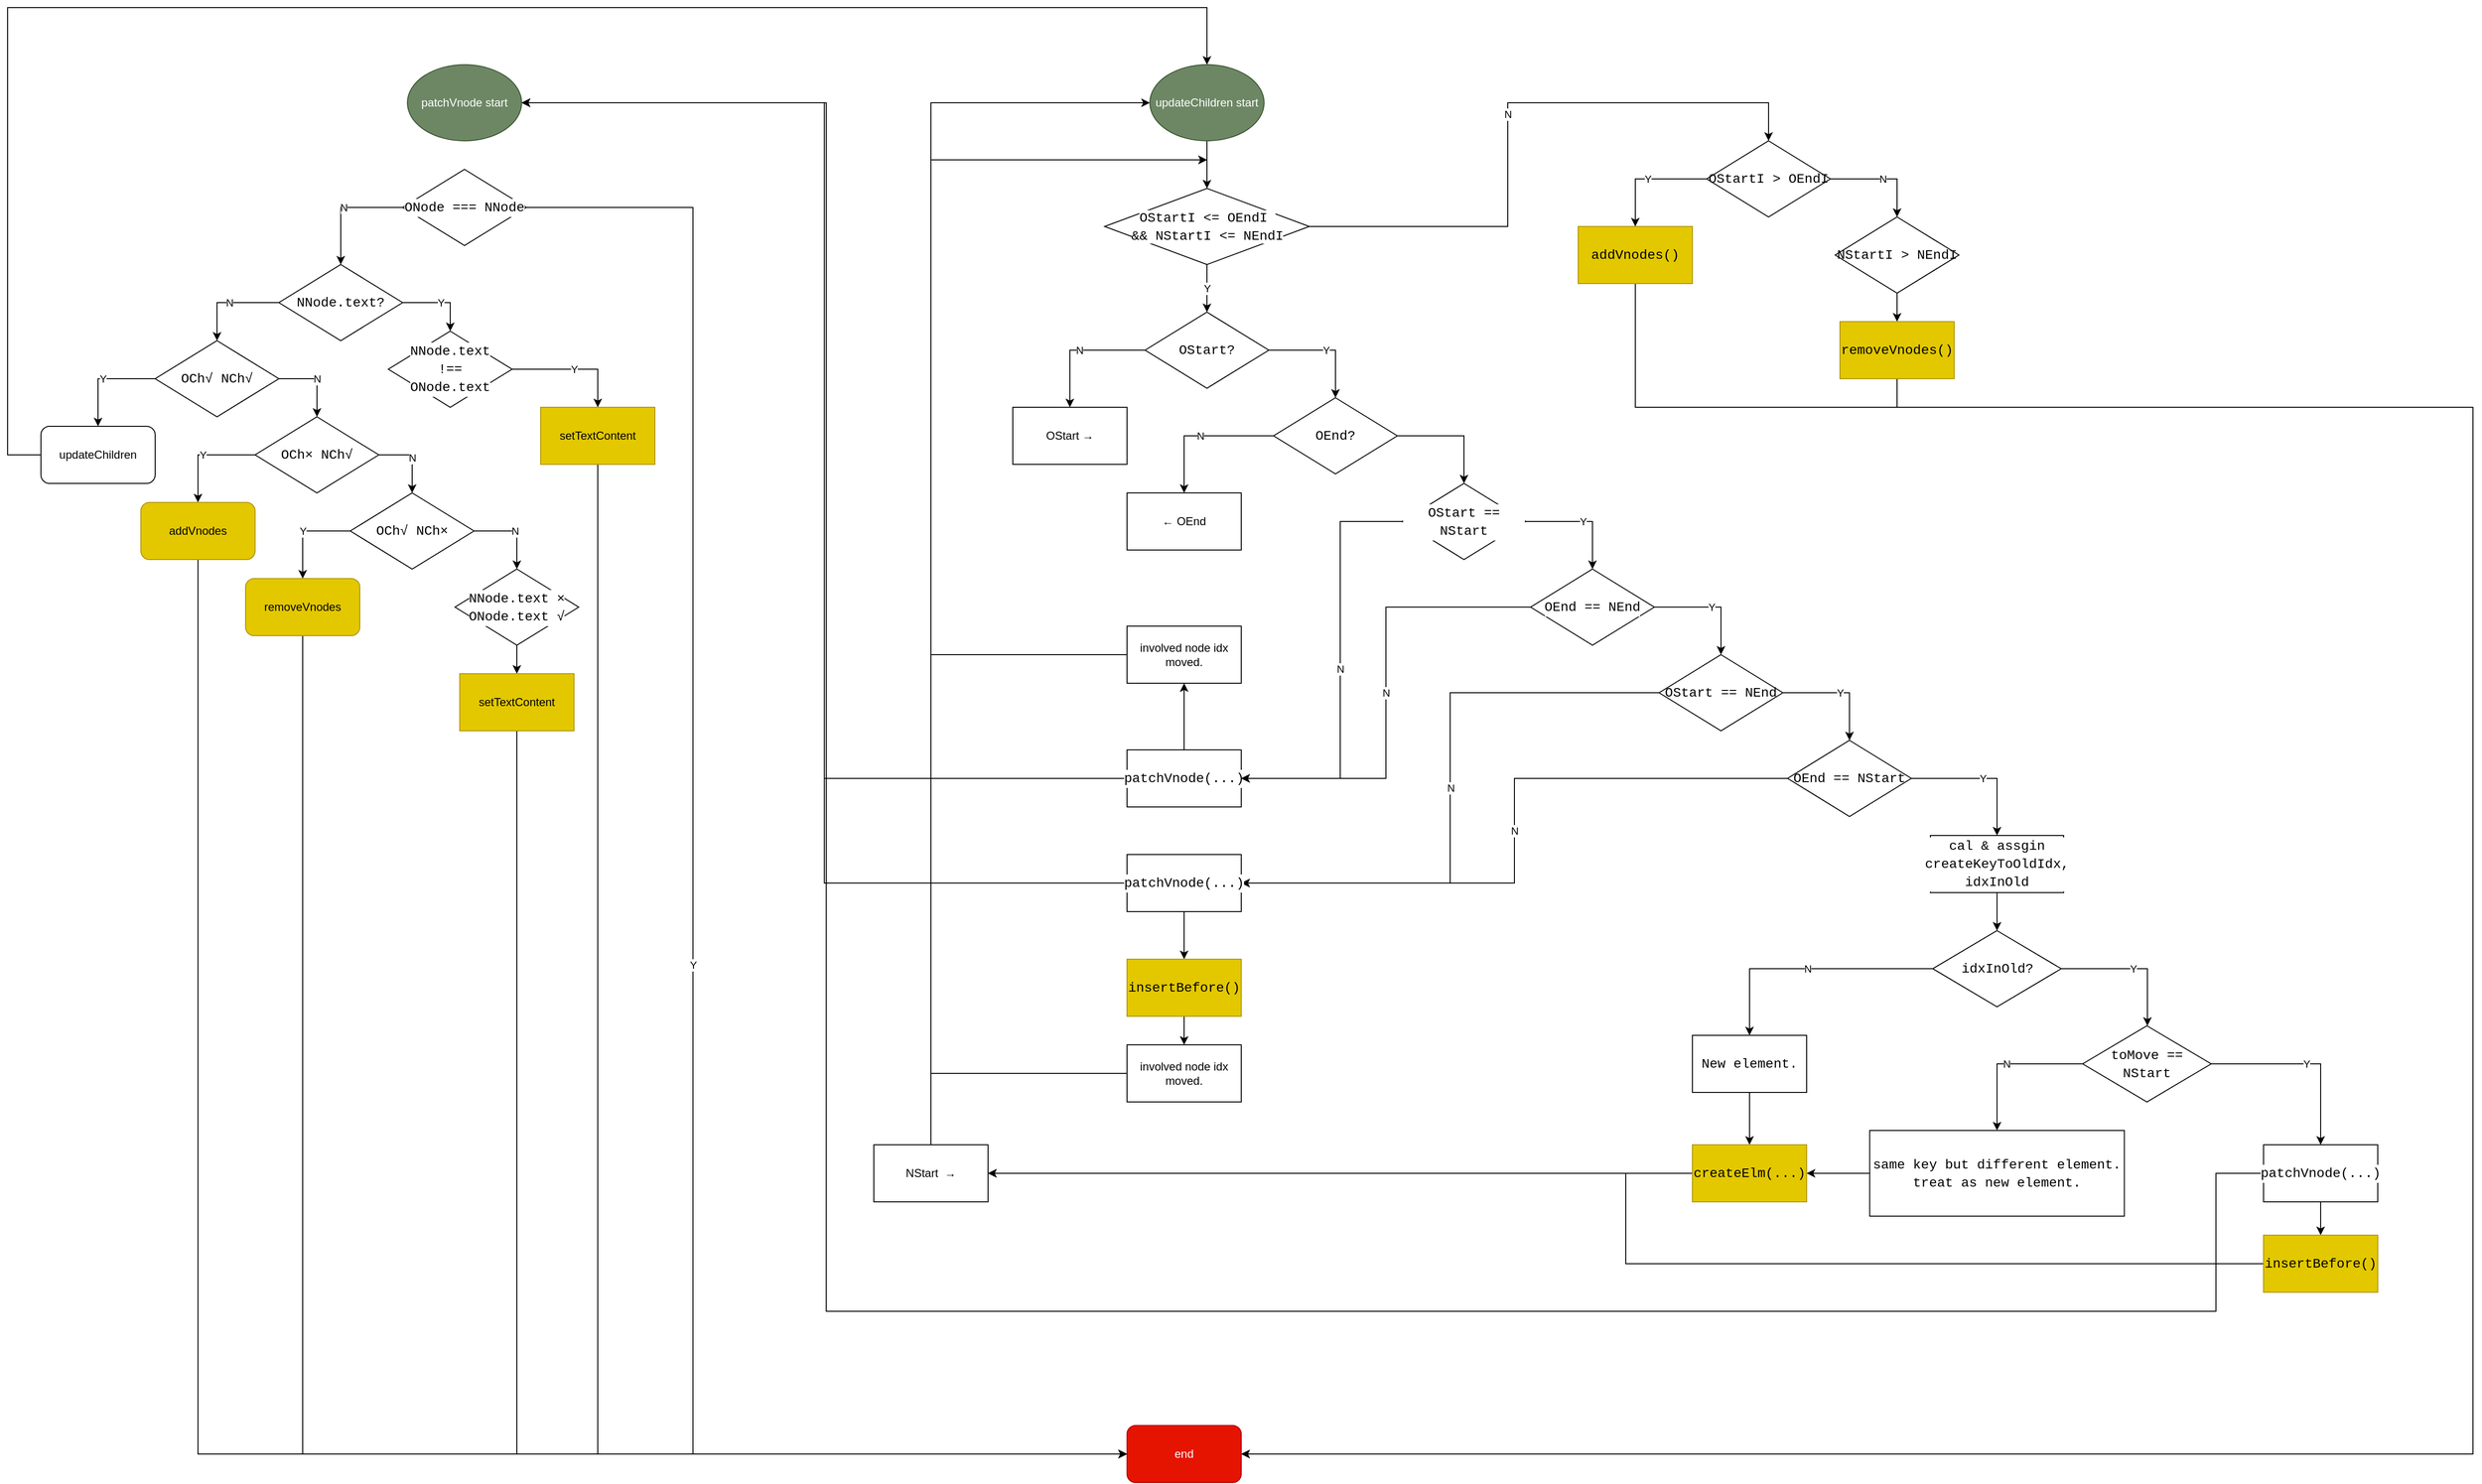 <mxfile version="20.0.2" type="github">
  <diagram id="C5RBs43oDa-KdzZeNtuy" name="Page-1">
    <mxGraphModel dx="4620" dy="1540" grid="1" gridSize="10" guides="1" tooltips="1" connect="1" arrows="1" fold="1" page="1" pageScale="1" pageWidth="827" pageHeight="1169" math="0" shadow="0">
      <root>
        <mxCell id="WIyWlLk6GJQsqaUBKTNV-0" />
        <mxCell id="WIyWlLk6GJQsqaUBKTNV-1" parent="WIyWlLk6GJQsqaUBKTNV-0" />
        <mxCell id="gv2cUn-TJVEhlQLOBf1I-4" style="edgeStyle=orthogonalEdgeStyle;rounded=0;orthogonalLoop=1;jettySize=auto;html=1;entryX=0.5;entryY=0;entryDx=0;entryDy=0;fontColor=#000000;" parent="WIyWlLk6GJQsqaUBKTNV-1" source="gv2cUn-TJVEhlQLOBf1I-1" target="gv2cUn-TJVEhlQLOBf1I-3" edge="1">
          <mxGeometry relative="1" as="geometry" />
        </mxCell>
        <mxCell id="gv2cUn-TJVEhlQLOBf1I-1" value="updateChildren start" style="ellipse;whiteSpace=wrap;html=1;labelBorderColor=none;fillColor=#6d8764;strokeColor=#3A5431;fontColor=#ffffff;" parent="WIyWlLk6GJQsqaUBKTNV-1" vertex="1">
          <mxGeometry x="330" y="120" width="120" height="80" as="geometry" />
        </mxCell>
        <mxCell id="gv2cUn-TJVEhlQLOBf1I-3" value="&lt;div style=&quot;font-family: Consolas, &amp;quot;Courier New&amp;quot;, monospace; font-size: 14px; line-height: 19px;&quot;&gt;&lt;span style=&quot;background-color: rgb(255, 255, 255);&quot;&gt;OStartI &amp;lt;= OEndI&amp;nbsp;&lt;/span&gt;&lt;/div&gt;&lt;div style=&quot;font-family: Consolas, &amp;quot;Courier New&amp;quot;, monospace; font-size: 14px; line-height: 19px;&quot;&gt;&lt;span style=&quot;background-color: rgb(255, 255, 255);&quot;&gt;&amp;amp;&amp;amp; NStartI &amp;lt;= NEndI&lt;/span&gt;&lt;/div&gt;" style="rhombus;whiteSpace=wrap;html=1;" parent="WIyWlLk6GJQsqaUBKTNV-1" vertex="1">
          <mxGeometry x="282.5" y="250" width="215" height="80" as="geometry" />
        </mxCell>
        <mxCell id="gv2cUn-TJVEhlQLOBf1I-5" value="&lt;div style=&quot;font-family: Consolas, &amp;quot;Courier New&amp;quot;, monospace; font-size: 14px; line-height: 19px;&quot;&gt;&lt;span style=&quot;background-color: rgb(255, 255, 255);&quot;&gt;OStart?&lt;/span&gt;&lt;/div&gt;" style="rhombus;whiteSpace=wrap;html=1;labelBackgroundColor=#FFFFFF;fontColor=#000000;" parent="WIyWlLk6GJQsqaUBKTNV-1" vertex="1">
          <mxGeometry x="325" y="380" width="130" height="80" as="geometry" />
        </mxCell>
        <mxCell id="gv2cUn-TJVEhlQLOBf1I-8" value="OStart →" style="whiteSpace=wrap;html=1;fontColor=#000000;labelBackgroundColor=#FFFFFF;" parent="WIyWlLk6GJQsqaUBKTNV-1" vertex="1">
          <mxGeometry x="186" y="480" width="120" height="60" as="geometry" />
        </mxCell>
        <mxCell id="gv2cUn-TJVEhlQLOBf1I-11" value="&lt;div style=&quot;font-family: Consolas, &amp;quot;Courier New&amp;quot;, monospace; font-size: 14px; line-height: 19px;&quot;&gt;&lt;span style=&quot;background-color: rgb(255, 255, 255);&quot;&gt;OEnd?&lt;/span&gt;&lt;/div&gt;" style="rhombus;whiteSpace=wrap;html=1;labelBackgroundColor=#FFFFFF;fontColor=#000000;" parent="WIyWlLk6GJQsqaUBKTNV-1" vertex="1">
          <mxGeometry x="460" y="470" width="130" height="80" as="geometry" />
        </mxCell>
        <mxCell id="gv2cUn-TJVEhlQLOBf1I-20" value="" style="endArrow=classic;html=1;rounded=0;fontColor=#000000;strokeColor=default;entryX=0.5;entryY=0;entryDx=0;entryDy=0;exitX=1;exitY=0.5;exitDx=0;exitDy=0;" parent="WIyWlLk6GJQsqaUBKTNV-1" source="gv2cUn-TJVEhlQLOBf1I-5" target="gv2cUn-TJVEhlQLOBf1I-11" edge="1">
          <mxGeometry relative="1" as="geometry">
            <mxPoint x="460" y="420" as="sourcePoint" />
            <mxPoint x="560" y="420" as="targetPoint" />
            <Array as="points">
              <mxPoint x="525" y="420" />
            </Array>
          </mxGeometry>
        </mxCell>
        <mxCell id="gv2cUn-TJVEhlQLOBf1I-21" value="Y" style="edgeLabel;resizable=0;html=1;align=center;verticalAlign=middle;labelBackgroundColor=#FFFFFF;fontColor=#000000;" parent="gv2cUn-TJVEhlQLOBf1I-20" connectable="0" vertex="1">
          <mxGeometry relative="1" as="geometry" />
        </mxCell>
        <mxCell id="gv2cUn-TJVEhlQLOBf1I-24" value="" style="endArrow=classic;html=1;rounded=0;fontColor=#000000;strokeColor=default;exitX=0;exitY=0.5;exitDx=0;exitDy=0;entryX=0.5;entryY=0;entryDx=0;entryDy=0;edgeStyle=orthogonalEdgeStyle;" parent="WIyWlLk6GJQsqaUBKTNV-1" source="gv2cUn-TJVEhlQLOBf1I-5" target="gv2cUn-TJVEhlQLOBf1I-8" edge="1">
          <mxGeometry relative="1" as="geometry">
            <mxPoint x="340" y="450" as="sourcePoint" />
            <mxPoint x="440" y="450" as="targetPoint" />
          </mxGeometry>
        </mxCell>
        <mxCell id="gv2cUn-TJVEhlQLOBf1I-25" value="N" style="edgeLabel;resizable=0;html=1;align=center;verticalAlign=middle;labelBackgroundColor=#FFFFFF;fontColor=#000000;" parent="gv2cUn-TJVEhlQLOBf1I-24" connectable="0" vertex="1">
          <mxGeometry relative="1" as="geometry" />
        </mxCell>
        <mxCell id="gv2cUn-TJVEhlQLOBf1I-33" value="← OEnd" style="whiteSpace=wrap;html=1;fontColor=#000000;labelBackgroundColor=#FFFFFF;" parent="WIyWlLk6GJQsqaUBKTNV-1" vertex="1">
          <mxGeometry x="306" y="570" width="120" height="60" as="geometry" />
        </mxCell>
        <mxCell id="gv2cUn-TJVEhlQLOBf1I-35" value="" style="endArrow=classic;html=1;rounded=0;fontColor=#000000;strokeColor=default;entryX=0.5;entryY=0;entryDx=0;entryDy=0;exitX=1;exitY=0.5;exitDx=0;exitDy=0;" parent="WIyWlLk6GJQsqaUBKTNV-1" source="gv2cUn-TJVEhlQLOBf1I-11" target="gv2cUn-TJVEhlQLOBf1I-39" edge="1">
          <mxGeometry relative="1" as="geometry">
            <mxPoint x="591" y="510" as="sourcePoint" />
            <mxPoint x="661" y="560" as="targetPoint" />
            <Array as="points">
              <mxPoint x="660" y="510" />
            </Array>
          </mxGeometry>
        </mxCell>
        <mxCell id="gv2cUn-TJVEhlQLOBf1I-37" value="" style="endArrow=classic;html=1;rounded=0;fontColor=#000000;strokeColor=default;exitX=0;exitY=0.5;exitDx=0;exitDy=0;entryX=0.5;entryY=0;entryDx=0;entryDy=0;" parent="WIyWlLk6GJQsqaUBKTNV-1" source="gv2cUn-TJVEhlQLOBf1I-11" target="gv2cUn-TJVEhlQLOBf1I-33" edge="1">
          <mxGeometry relative="1" as="geometry">
            <mxPoint x="461" y="510" as="sourcePoint" />
            <mxPoint x="576" y="540" as="targetPoint" />
            <Array as="points">
              <mxPoint x="366" y="510" />
            </Array>
          </mxGeometry>
        </mxCell>
        <mxCell id="gv2cUn-TJVEhlQLOBf1I-38" value="N" style="edgeLabel;resizable=0;html=1;align=center;verticalAlign=middle;labelBackgroundColor=#FFFFFF;fontColor=#000000;" parent="gv2cUn-TJVEhlQLOBf1I-37" connectable="0" vertex="1">
          <mxGeometry relative="1" as="geometry" />
        </mxCell>
        <mxCell id="gv2cUn-TJVEhlQLOBf1I-39" value="&lt;div style=&quot;font-family: Consolas, &amp;quot;Courier New&amp;quot;, monospace; font-size: 14px; line-height: 19px;&quot;&gt;&lt;div style=&quot;line-height: 19px;&quot;&gt;&lt;span style=&quot;background-color: rgb(255, 255, 255);&quot;&gt;OStart == NStart&lt;/span&gt;&lt;/div&gt;&lt;/div&gt;" style="rhombus;whiteSpace=wrap;html=1;labelBackgroundColor=#FFFFFF;fontColor=#000000;" parent="WIyWlLk6GJQsqaUBKTNV-1" vertex="1">
          <mxGeometry x="595" y="560" width="130" height="80" as="geometry" />
        </mxCell>
        <mxCell id="gv2cUn-TJVEhlQLOBf1I-100" style="edgeStyle=orthogonalEdgeStyle;rounded=0;orthogonalLoop=1;jettySize=auto;html=1;fontColor=default;strokeColor=default;entryX=0.5;entryY=1;entryDx=0;entryDy=0;" parent="WIyWlLk6GJQsqaUBKTNV-1" source="gv2cUn-TJVEhlQLOBf1I-40" target="gv2cUn-TJVEhlQLOBf1I-101" edge="1">
          <mxGeometry relative="1" as="geometry">
            <mxPoint x="500" y="950" as="targetPoint" />
          </mxGeometry>
        </mxCell>
        <mxCell id="gv2cUn-TJVEhlQLOBf1I-131" style="edgeStyle=orthogonalEdgeStyle;rounded=0;orthogonalLoop=1;jettySize=auto;html=1;fontColor=default;strokeColor=default;entryX=1;entryY=0.5;entryDx=0;entryDy=0;" parent="WIyWlLk6GJQsqaUBKTNV-1" source="gv2cUn-TJVEhlQLOBf1I-40" target="gv2cUn-TJVEhlQLOBf1I-128" edge="1">
          <mxGeometry relative="1" as="geometry">
            <mxPoint x="-170" y="480" as="targetPoint" />
          </mxGeometry>
        </mxCell>
        <mxCell id="gv2cUn-TJVEhlQLOBf1I-40" value="&lt;div style=&quot;font-family: Consolas, &amp;quot;Courier New&amp;quot;, monospace; font-size: 14px; line-height: 19px;&quot;&gt;&lt;span style=&quot;background-color: rgb(255, 255, 255);&quot;&gt;patchVnode(...)&lt;/span&gt;&lt;/div&gt;" style="whiteSpace=wrap;html=1;fontColor=#000000;labelBackgroundColor=#FFFFFF;" parent="WIyWlLk6GJQsqaUBKTNV-1" vertex="1">
          <mxGeometry x="306" y="840" width="120" height="60" as="geometry" />
        </mxCell>
        <mxCell id="gv2cUn-TJVEhlQLOBf1I-41" value="&lt;div style=&quot;font-family: Consolas, &amp;quot;Courier New&amp;quot;, monospace; font-size: 14px; line-height: 19px;&quot;&gt;&lt;div style=&quot;color: rgb(212, 212, 212); line-height: 19px;&quot;&gt;&lt;span style=&quot;color: rgb(0, 0, 0); background-color: rgb(255, 255, 255);&quot;&gt;OEnd == NEnd&lt;/span&gt;&lt;br&gt;&lt;/div&gt;&lt;/div&gt;" style="rhombus;whiteSpace=wrap;html=1;labelBackgroundColor=#FFFFFF;fontColor=#000000;" parent="WIyWlLk6GJQsqaUBKTNV-1" vertex="1">
          <mxGeometry x="730" y="650" width="130" height="80" as="geometry" />
        </mxCell>
        <mxCell id="gv2cUn-TJVEhlQLOBf1I-42" value="" style="endArrow=classic;html=1;rounded=0;fontColor=#000000;strokeColor=default;entryX=0.5;entryY=0;entryDx=0;entryDy=0;exitX=1;exitY=0.5;exitDx=0;exitDy=0;" parent="WIyWlLk6GJQsqaUBKTNV-1" source="gv2cUn-TJVEhlQLOBf1I-39" target="gv2cUn-TJVEhlQLOBf1I-41" edge="1">
          <mxGeometry relative="1" as="geometry">
            <mxPoint x="730" y="600" as="sourcePoint" />
            <mxPoint x="830" y="600" as="targetPoint" />
            <Array as="points">
              <mxPoint x="795" y="600" />
            </Array>
          </mxGeometry>
        </mxCell>
        <mxCell id="gv2cUn-TJVEhlQLOBf1I-43" value="Y" style="edgeLabel;resizable=0;html=1;align=center;verticalAlign=middle;labelBackgroundColor=#FFFFFF;fontColor=#000000;" parent="gv2cUn-TJVEhlQLOBf1I-42" connectable="0" vertex="1">
          <mxGeometry relative="1" as="geometry" />
        </mxCell>
        <mxCell id="gv2cUn-TJVEhlQLOBf1I-44" value="" style="endArrow=classic;html=1;rounded=0;fontColor=#000000;strokeColor=default;exitX=0;exitY=0.5;exitDx=0;exitDy=0;entryX=1;entryY=0.5;entryDx=0;entryDy=0;edgeStyle=orthogonalEdgeStyle;" parent="WIyWlLk6GJQsqaUBKTNV-1" source="gv2cUn-TJVEhlQLOBf1I-39" target="gv2cUn-TJVEhlQLOBf1I-40" edge="1">
          <mxGeometry relative="1" as="geometry">
            <mxPoint x="610" y="630" as="sourcePoint" />
            <mxPoint x="710" y="630" as="targetPoint" />
            <Array as="points">
              <mxPoint x="530" y="600" />
              <mxPoint x="530" y="870" />
            </Array>
          </mxGeometry>
        </mxCell>
        <mxCell id="gv2cUn-TJVEhlQLOBf1I-45" value="N" style="edgeLabel;resizable=0;html=1;align=center;verticalAlign=middle;labelBackgroundColor=#FFFFFF;fontColor=#000000;" parent="gv2cUn-TJVEhlQLOBf1I-44" connectable="0" vertex="1">
          <mxGeometry relative="1" as="geometry" />
        </mxCell>
        <mxCell id="gv2cUn-TJVEhlQLOBf1I-48" value="" style="endArrow=classic;html=1;rounded=0;fontColor=#000000;strokeColor=default;entryX=0.5;entryY=0;entryDx=0;entryDy=0;exitX=1;exitY=0.5;exitDx=0;exitDy=0;" parent="WIyWlLk6GJQsqaUBKTNV-1" source="gv2cUn-TJVEhlQLOBf1I-41" target="gv2cUn-TJVEhlQLOBf1I-53" edge="1">
          <mxGeometry relative="1" as="geometry">
            <mxPoint x="861" y="690" as="sourcePoint" />
            <mxPoint x="931" y="740" as="targetPoint" />
            <Array as="points">
              <mxPoint x="920" y="690" />
              <mxPoint x="930" y="690" />
            </Array>
          </mxGeometry>
        </mxCell>
        <mxCell id="gv2cUn-TJVEhlQLOBf1I-49" value="Y" style="edgeLabel;resizable=0;html=1;align=center;verticalAlign=middle;labelBackgroundColor=#FFFFFF;fontColor=#000000;" parent="gv2cUn-TJVEhlQLOBf1I-48" connectable="0" vertex="1">
          <mxGeometry relative="1" as="geometry" />
        </mxCell>
        <mxCell id="gv2cUn-TJVEhlQLOBf1I-50" value="" style="endArrow=classic;html=1;rounded=0;fontColor=#000000;strokeColor=default;exitX=0;exitY=0.5;exitDx=0;exitDy=0;entryX=1;entryY=0.5;entryDx=0;entryDy=0;edgeStyle=orthogonalEdgeStyle;" parent="WIyWlLk6GJQsqaUBKTNV-1" source="gv2cUn-TJVEhlQLOBf1I-41" target="gv2cUn-TJVEhlQLOBf1I-40" edge="1">
          <mxGeometry relative="1" as="geometry">
            <mxPoint x="731" y="690" as="sourcePoint" />
            <mxPoint x="636" y="750" as="targetPoint" />
          </mxGeometry>
        </mxCell>
        <mxCell id="gv2cUn-TJVEhlQLOBf1I-51" value="N" style="edgeLabel;resizable=0;html=1;align=center;verticalAlign=middle;labelBackgroundColor=#FFFFFF;fontColor=#000000;" parent="gv2cUn-TJVEhlQLOBf1I-50" connectable="0" vertex="1">
          <mxGeometry relative="1" as="geometry" />
        </mxCell>
        <mxCell id="gv2cUn-TJVEhlQLOBf1I-53" value="&lt;div style=&quot;font-family: Consolas, &amp;quot;Courier New&amp;quot;, monospace; font-size: 14px; line-height: 19px;&quot;&gt;&lt;div style=&quot;line-height: 19px;&quot;&gt;&lt;font&gt;O&lt;/font&gt;&lt;span style=&quot;&quot;&gt;Start&lt;/span&gt;&lt;font&gt;&amp;nbsp;==&amp;nbsp;&lt;/font&gt;&lt;span style=&quot;&quot;&gt;NEnd&lt;/span&gt;&lt;/div&gt;&lt;/div&gt;" style="rhombus;whiteSpace=wrap;html=1;labelBackgroundColor=none;fontColor=default;" parent="WIyWlLk6GJQsqaUBKTNV-1" vertex="1">
          <mxGeometry x="865" y="740" width="130" height="80" as="geometry" />
        </mxCell>
        <mxCell id="gv2cUn-TJVEhlQLOBf1I-55" value="&lt;div style=&quot;font-family: Consolas, &amp;quot;Courier New&amp;quot;, monospace; font-size: 14px; line-height: 19px;&quot;&gt;&lt;div style=&quot;line-height: 19px;&quot;&gt;&lt;font&gt;O&lt;/font&gt;&lt;span style=&quot;&quot;&gt;End ==&lt;/span&gt;&lt;font&gt;&amp;nbsp;&lt;/font&gt;&lt;span style=&quot;&quot;&gt;NStart&lt;/span&gt;&lt;/div&gt;&lt;/div&gt;" style="rhombus;whiteSpace=wrap;html=1;labelBackgroundColor=none;fontColor=default;" parent="WIyWlLk6GJQsqaUBKTNV-1" vertex="1">
          <mxGeometry x="1000" y="830" width="130" height="80" as="geometry" />
        </mxCell>
        <mxCell id="gv2cUn-TJVEhlQLOBf1I-56" value="" style="endArrow=classic;html=1;rounded=0;fontColor=#000000;strokeColor=default;entryX=0.5;entryY=0;entryDx=0;entryDy=0;exitX=1;exitY=0.5;exitDx=0;exitDy=0;" parent="WIyWlLk6GJQsqaUBKTNV-1" source="gv2cUn-TJVEhlQLOBf1I-53" target="gv2cUn-TJVEhlQLOBf1I-55" edge="1">
          <mxGeometry relative="1" as="geometry">
            <mxPoint x="1000" y="780" as="sourcePoint" />
            <mxPoint x="1100" y="780" as="targetPoint" />
            <Array as="points">
              <mxPoint x="1065" y="780" />
            </Array>
          </mxGeometry>
        </mxCell>
        <mxCell id="gv2cUn-TJVEhlQLOBf1I-57" value="Y" style="edgeLabel;resizable=0;html=1;align=center;verticalAlign=middle;labelBackgroundColor=#FFFFFF;fontColor=#000000;" parent="gv2cUn-TJVEhlQLOBf1I-56" connectable="0" vertex="1">
          <mxGeometry relative="1" as="geometry" />
        </mxCell>
        <mxCell id="gv2cUn-TJVEhlQLOBf1I-58" value="" style="endArrow=classic;html=1;rounded=0;fontColor=#000000;strokeColor=default;exitX=0;exitY=0.5;exitDx=0;exitDy=0;entryX=1;entryY=0.5;entryDx=0;entryDy=0;edgeStyle=orthogonalEdgeStyle;" parent="WIyWlLk6GJQsqaUBKTNV-1" source="gv2cUn-TJVEhlQLOBf1I-53" target="afDxlxrPL6SV1MimDMB3-40" edge="1">
          <mxGeometry relative="1" as="geometry">
            <mxPoint x="880" y="810" as="sourcePoint" />
            <mxPoint x="770" y="840" as="targetPoint" />
          </mxGeometry>
        </mxCell>
        <mxCell id="gv2cUn-TJVEhlQLOBf1I-59" value="N" style="edgeLabel;resizable=0;html=1;align=center;verticalAlign=middle;labelBackgroundColor=#FFFFFF;fontColor=#000000;" parent="gv2cUn-TJVEhlQLOBf1I-58" connectable="0" vertex="1">
          <mxGeometry relative="1" as="geometry" />
        </mxCell>
        <mxCell id="gv2cUn-TJVEhlQLOBf1I-62" value="" style="endArrow=classic;html=1;rounded=0;fontColor=#000000;strokeColor=default;entryX=0.5;entryY=0;entryDx=0;entryDy=0;exitX=1;exitY=0.5;exitDx=0;exitDy=0;edgeStyle=orthogonalEdgeStyle;" parent="WIyWlLk6GJQsqaUBKTNV-1" source="gv2cUn-TJVEhlQLOBf1I-55" target="gv2cUn-TJVEhlQLOBf1I-66" edge="1">
          <mxGeometry relative="1" as="geometry">
            <mxPoint x="1131" y="870" as="sourcePoint" />
            <mxPoint x="1201" y="920" as="targetPoint" />
          </mxGeometry>
        </mxCell>
        <mxCell id="gv2cUn-TJVEhlQLOBf1I-63" value="Y" style="edgeLabel;resizable=0;html=1;align=center;verticalAlign=middle;labelBackgroundColor=#FFFFFF;fontColor=#000000;" parent="gv2cUn-TJVEhlQLOBf1I-62" connectable="0" vertex="1">
          <mxGeometry relative="1" as="geometry" />
        </mxCell>
        <mxCell id="gv2cUn-TJVEhlQLOBf1I-64" value="" style="endArrow=classic;html=1;rounded=0;fontColor=#000000;strokeColor=default;exitX=0;exitY=0.5;exitDx=0;exitDy=0;entryX=1;entryY=0.5;entryDx=0;entryDy=0;edgeStyle=orthogonalEdgeStyle;" parent="WIyWlLk6GJQsqaUBKTNV-1" source="gv2cUn-TJVEhlQLOBf1I-55" target="afDxlxrPL6SV1MimDMB3-40" edge="1">
          <mxGeometry relative="1" as="geometry">
            <mxPoint x="1001" y="870" as="sourcePoint" />
            <mxPoint x="906" y="930" as="targetPoint" />
          </mxGeometry>
        </mxCell>
        <mxCell id="gv2cUn-TJVEhlQLOBf1I-65" value="N" style="edgeLabel;resizable=0;html=1;align=center;verticalAlign=middle;labelBackgroundColor=#FFFFFF;fontColor=#000000;" parent="gv2cUn-TJVEhlQLOBf1I-64" connectable="0" vertex="1">
          <mxGeometry relative="1" as="geometry" />
        </mxCell>
        <mxCell id="gv2cUn-TJVEhlQLOBf1I-70" style="edgeStyle=orthogonalEdgeStyle;rounded=0;orthogonalLoop=1;jettySize=auto;html=1;entryX=0.5;entryY=0;entryDx=0;entryDy=0;fontColor=default;strokeColor=default;" parent="WIyWlLk6GJQsqaUBKTNV-1" source="gv2cUn-TJVEhlQLOBf1I-66" target="gv2cUn-TJVEhlQLOBf1I-69" edge="1">
          <mxGeometry relative="1" as="geometry" />
        </mxCell>
        <mxCell id="gv2cUn-TJVEhlQLOBf1I-66" value="&lt;div style=&quot;font-family: Consolas, &amp;quot;Courier New&amp;quot;, monospace; font-size: 14px; line-height: 19px;&quot;&gt;cal &amp;amp; assgin&lt;/div&gt;&lt;div style=&quot;font-family: Consolas, &amp;quot;Courier New&amp;quot;, monospace; font-size: 14px; line-height: 19px;&quot;&gt;&lt;span style=&quot;&quot;&gt;createKeyToOldIdx,&lt;/span&gt;&lt;/div&gt;&lt;div style=&quot;font-family: Consolas, &amp;quot;Courier New&amp;quot;, monospace; font-size: 14px; line-height: 19px;&quot;&gt;idxInOld&lt;/div&gt;" style="rounded=0;whiteSpace=wrap;html=1;labelBackgroundColor=default;fontColor=default;" parent="WIyWlLk6GJQsqaUBKTNV-1" vertex="1">
          <mxGeometry x="1150" y="930" width="140" height="60" as="geometry" />
        </mxCell>
        <mxCell id="gv2cUn-TJVEhlQLOBf1I-69" value="&lt;div style=&quot;font-family: Consolas, &amp;quot;Courier New&amp;quot;, monospace; font-size: 14px; line-height: 19px;&quot;&gt;&lt;div style=&quot;line-height: 19px;&quot;&gt;&lt;div style=&quot;line-height: 19px;&quot;&gt;&lt;span style=&quot;&quot;&gt;idxInOld&lt;/span&gt;&lt;span style=&quot;&quot;&gt;?&lt;/span&gt;&lt;/div&gt;&lt;/div&gt;&lt;/div&gt;" style="rhombus;whiteSpace=wrap;html=1;labelBackgroundColor=none;fontColor=default;" parent="WIyWlLk6GJQsqaUBKTNV-1" vertex="1">
          <mxGeometry x="1152.5" y="1030" width="135" height="80" as="geometry" />
        </mxCell>
        <mxCell id="gv2cUn-TJVEhlQLOBf1I-81" value="" style="endArrow=classic;html=1;rounded=0;fontColor=#000000;strokeColor=default;entryX=0.5;entryY=0;entryDx=0;entryDy=0;exitX=1;exitY=0.5;exitDx=0;exitDy=0;edgeStyle=orthogonalEdgeStyle;" parent="WIyWlLk6GJQsqaUBKTNV-1" source="gv2cUn-TJVEhlQLOBf1I-69" target="gv2cUn-TJVEhlQLOBf1I-87" edge="1">
          <mxGeometry relative="1" as="geometry">
            <mxPoint x="1290" y="1070" as="sourcePoint" />
            <mxPoint x="1380" y="1130" as="targetPoint" />
            <Array as="points">
              <mxPoint x="1378" y="1070" />
              <mxPoint x="1378" y="1130" />
            </Array>
          </mxGeometry>
        </mxCell>
        <mxCell id="gv2cUn-TJVEhlQLOBf1I-82" value="Y" style="edgeLabel;resizable=0;html=1;align=center;verticalAlign=middle;labelBackgroundColor=#FFFFFF;fontColor=#000000;" parent="gv2cUn-TJVEhlQLOBf1I-81" connectable="0" vertex="1">
          <mxGeometry relative="1" as="geometry" />
        </mxCell>
        <mxCell id="gv2cUn-TJVEhlQLOBf1I-83" value="" style="endArrow=classic;html=1;rounded=0;fontColor=#000000;strokeColor=default;edgeStyle=orthogonalEdgeStyle;exitX=0;exitY=0.5;exitDx=0;exitDy=0;entryX=0.5;entryY=0;entryDx=0;entryDy=0;" parent="WIyWlLk6GJQsqaUBKTNV-1" source="gv2cUn-TJVEhlQLOBf1I-69" target="gv2cUn-TJVEhlQLOBf1I-85" edge="1">
          <mxGeometry relative="1" as="geometry">
            <mxPoint x="1150" y="1070" as="sourcePoint" />
            <mxPoint x="1060" y="1130" as="targetPoint" />
          </mxGeometry>
        </mxCell>
        <mxCell id="gv2cUn-TJVEhlQLOBf1I-84" value="N" style="edgeLabel;resizable=0;html=1;align=center;verticalAlign=middle;labelBackgroundColor=#FFFFFF;fontColor=#000000;" parent="gv2cUn-TJVEhlQLOBf1I-83" connectable="0" vertex="1">
          <mxGeometry relative="1" as="geometry" />
        </mxCell>
        <mxCell id="gv2cUn-TJVEhlQLOBf1I-97" style="edgeStyle=orthogonalEdgeStyle;rounded=0;orthogonalLoop=1;jettySize=auto;html=1;entryX=0.5;entryY=0;entryDx=0;entryDy=0;fontColor=default;strokeColor=default;" parent="WIyWlLk6GJQsqaUBKTNV-1" source="gv2cUn-TJVEhlQLOBf1I-85" target="gv2cUn-TJVEhlQLOBf1I-96" edge="1">
          <mxGeometry relative="1" as="geometry" />
        </mxCell>
        <mxCell id="gv2cUn-TJVEhlQLOBf1I-85" value="&lt;div style=&quot;font-family: Consolas, &amp;quot;Courier New&amp;quot;, monospace; font-size: 14px; line-height: 19px;&quot;&gt;&lt;span style=&quot;&quot;&gt;New element.&lt;/span&gt;&lt;/div&gt;" style="rounded=0;whiteSpace=wrap;html=1;labelBackgroundColor=none;fontColor=default;" parent="WIyWlLk6GJQsqaUBKTNV-1" vertex="1">
          <mxGeometry x="900" y="1140" width="120" height="60" as="geometry" />
        </mxCell>
        <mxCell id="afDxlxrPL6SV1MimDMB3-43" value="Y" style="edgeStyle=orthogonalEdgeStyle;rounded=0;orthogonalLoop=1;jettySize=auto;html=1;entryX=0.5;entryY=0;entryDx=0;entryDy=0;" edge="1" parent="WIyWlLk6GJQsqaUBKTNV-1" source="gv2cUn-TJVEhlQLOBf1I-87" target="gv2cUn-TJVEhlQLOBf1I-104">
          <mxGeometry relative="1" as="geometry" />
        </mxCell>
        <mxCell id="gv2cUn-TJVEhlQLOBf1I-87" value="&lt;div style=&quot;font-family: Consolas, &amp;quot;Courier New&amp;quot;, monospace; font-size: 14px; line-height: 19px;&quot;&gt;&lt;div style=&quot;line-height: 19px;&quot;&gt;&lt;div style=&quot;line-height: 19px;&quot;&gt;toMove == NStart&lt;/div&gt;&lt;/div&gt;&lt;/div&gt;" style="rhombus;whiteSpace=wrap;html=1;labelBackgroundColor=none;fontColor=default;" parent="WIyWlLk6GJQsqaUBKTNV-1" vertex="1">
          <mxGeometry x="1310" y="1130" width="135" height="80" as="geometry" />
        </mxCell>
        <mxCell id="gv2cUn-TJVEhlQLOBf1I-93" value="" style="endArrow=classic;html=1;rounded=0;fontColor=#000000;strokeColor=default;edgeStyle=orthogonalEdgeStyle;exitX=0;exitY=0.5;exitDx=0;exitDy=0;entryX=0.5;entryY=0;entryDx=0;entryDy=0;" parent="WIyWlLk6GJQsqaUBKTNV-1" source="gv2cUn-TJVEhlQLOBf1I-87" target="gv2cUn-TJVEhlQLOBf1I-95" edge="1">
          <mxGeometry relative="1" as="geometry">
            <mxPoint x="1302.5" y="1169.05" as="sourcePoint" />
            <mxPoint x="1210" y="1239.05" as="targetPoint" />
          </mxGeometry>
        </mxCell>
        <mxCell id="gv2cUn-TJVEhlQLOBf1I-94" value="N" style="edgeLabel;resizable=0;html=1;align=center;verticalAlign=middle;labelBackgroundColor=#FFFFFF;fontColor=#000000;" parent="gv2cUn-TJVEhlQLOBf1I-93" connectable="0" vertex="1">
          <mxGeometry relative="1" as="geometry" />
        </mxCell>
        <mxCell id="gv2cUn-TJVEhlQLOBf1I-98" style="edgeStyle=orthogonalEdgeStyle;rounded=0;orthogonalLoop=1;jettySize=auto;html=1;entryX=1;entryY=0.5;entryDx=0;entryDy=0;fontColor=default;strokeColor=default;" parent="WIyWlLk6GJQsqaUBKTNV-1" source="gv2cUn-TJVEhlQLOBf1I-95" target="gv2cUn-TJVEhlQLOBf1I-96" edge="1">
          <mxGeometry relative="1" as="geometry" />
        </mxCell>
        <mxCell id="gv2cUn-TJVEhlQLOBf1I-95" value="&lt;div style=&quot;font-family: Consolas, &amp;quot;Courier New&amp;quot;, monospace; font-size: 14px; line-height: 19px;&quot;&gt;&lt;span style=&quot;&quot;&gt;same key but different element. treat as new element.&lt;/span&gt;&lt;/div&gt;" style="rounded=0;whiteSpace=wrap;html=1;labelBackgroundColor=default;fontColor=default;" parent="WIyWlLk6GJQsqaUBKTNV-1" vertex="1">
          <mxGeometry x="1086.25" y="1240" width="267.5" height="90" as="geometry" />
        </mxCell>
        <mxCell id="afDxlxrPL6SV1MimDMB3-56" style="edgeStyle=orthogonalEdgeStyle;rounded=0;orthogonalLoop=1;jettySize=auto;html=1;entryX=1;entryY=0.5;entryDx=0;entryDy=0;" edge="1" parent="WIyWlLk6GJQsqaUBKTNV-1" source="gv2cUn-TJVEhlQLOBf1I-96" target="afDxlxrPL6SV1MimDMB3-55">
          <mxGeometry relative="1" as="geometry" />
        </mxCell>
        <mxCell id="gv2cUn-TJVEhlQLOBf1I-96" value="&lt;span style=&quot;font-family: Consolas, &amp;quot;Courier New&amp;quot;, monospace; font-size: 14px;&quot;&gt;createElm(...)&lt;/span&gt;" style="rounded=0;whiteSpace=wrap;html=1;labelBackgroundColor=none;fontColor=#000000;fillColor=#e3c800;strokeColor=#B09500;" parent="WIyWlLk6GJQsqaUBKTNV-1" vertex="1">
          <mxGeometry x="900" y="1255" width="120" height="60" as="geometry" />
        </mxCell>
        <mxCell id="gv2cUn-TJVEhlQLOBf1I-108" style="edgeStyle=orthogonalEdgeStyle;rounded=0;orthogonalLoop=1;jettySize=auto;html=1;fontColor=default;strokeColor=default;exitX=0;exitY=0.5;exitDx=0;exitDy=0;" parent="WIyWlLk6GJQsqaUBKTNV-1" source="gv2cUn-TJVEhlQLOBf1I-101" edge="1">
          <mxGeometry relative="1" as="geometry">
            <mxPoint x="390" y="220" as="targetPoint" />
            <Array as="points">
              <mxPoint x="100" y="740" />
              <mxPoint x="100" y="220" />
            </Array>
          </mxGeometry>
        </mxCell>
        <mxCell id="gv2cUn-TJVEhlQLOBf1I-101" value="involved node idx moved." style="rounded=0;whiteSpace=wrap;html=1;labelBackgroundColor=default;fontColor=default;" parent="WIyWlLk6GJQsqaUBKTNV-1" vertex="1">
          <mxGeometry x="306" y="710" width="120" height="60" as="geometry" />
        </mxCell>
        <mxCell id="afDxlxrPL6SV1MimDMB3-50" style="edgeStyle=orthogonalEdgeStyle;rounded=0;orthogonalLoop=1;jettySize=auto;html=1;entryX=0.5;entryY=0;entryDx=0;entryDy=0;" edge="1" parent="WIyWlLk6GJQsqaUBKTNV-1" source="gv2cUn-TJVEhlQLOBf1I-104" target="afDxlxrPL6SV1MimDMB3-49">
          <mxGeometry relative="1" as="geometry" />
        </mxCell>
        <mxCell id="afDxlxrPL6SV1MimDMB3-51" style="edgeStyle=orthogonalEdgeStyle;rounded=0;orthogonalLoop=1;jettySize=auto;html=1;entryX=1;entryY=0.5;entryDx=0;entryDy=0;" edge="1" parent="WIyWlLk6GJQsqaUBKTNV-1" source="gv2cUn-TJVEhlQLOBf1I-104" target="gv2cUn-TJVEhlQLOBf1I-128">
          <mxGeometry relative="1" as="geometry">
            <mxPoint x="700" y="1285" as="targetPoint" />
            <Array as="points">
              <mxPoint x="1450" y="1285" />
              <mxPoint x="1450" y="1430" />
              <mxPoint x="-10" y="1430" />
              <mxPoint x="-10" y="160" />
            </Array>
          </mxGeometry>
        </mxCell>
        <mxCell id="gv2cUn-TJVEhlQLOBf1I-104" value="&lt;div style=&quot;font-family: Consolas, &amp;quot;Courier New&amp;quot;, monospace; font-size: 14px; line-height: 19px;&quot;&gt;&lt;span style=&quot;background-color: rgb(255, 255, 255);&quot;&gt;patchVnode(...)&lt;/span&gt;&lt;/div&gt;" style="whiteSpace=wrap;html=1;fontColor=#000000;labelBackgroundColor=#FFFFFF;" parent="WIyWlLk6GJQsqaUBKTNV-1" vertex="1">
          <mxGeometry x="1500" y="1255" width="120" height="60" as="geometry" />
        </mxCell>
        <mxCell id="gv2cUn-TJVEhlQLOBf1I-110" value="" style="endArrow=classic;html=1;rounded=0;fontColor=#000000;strokeColor=default;entryX=0.5;entryY=0;entryDx=0;entryDy=0;exitX=0.5;exitY=1;exitDx=0;exitDy=0;edgeStyle=orthogonalEdgeStyle;" parent="WIyWlLk6GJQsqaUBKTNV-1" source="gv2cUn-TJVEhlQLOBf1I-3" target="gv2cUn-TJVEhlQLOBf1I-5" edge="1">
          <mxGeometry relative="1" as="geometry">
            <mxPoint x="440" y="340.0" as="sourcePoint" />
            <mxPoint x="510" y="390.0" as="targetPoint" />
          </mxGeometry>
        </mxCell>
        <mxCell id="gv2cUn-TJVEhlQLOBf1I-111" value="Y" style="edgeLabel;resizable=0;html=1;align=center;verticalAlign=middle;labelBackgroundColor=#FFFFFF;fontColor=#000000;" parent="gv2cUn-TJVEhlQLOBf1I-110" connectable="0" vertex="1">
          <mxGeometry relative="1" as="geometry" />
        </mxCell>
        <mxCell id="gv2cUn-TJVEhlQLOBf1I-112" value="" style="endArrow=classic;html=1;rounded=0;fontColor=#000000;strokeColor=default;exitX=1;exitY=0.5;exitDx=0;exitDy=0;edgeStyle=orthogonalEdgeStyle;entryX=0.5;entryY=0;entryDx=0;entryDy=0;" parent="WIyWlLk6GJQsqaUBKTNV-1" source="gv2cUn-TJVEhlQLOBf1I-3" target="gv2cUn-TJVEhlQLOBf1I-115" edge="1">
          <mxGeometry relative="1" as="geometry">
            <mxPoint x="500" y="290" as="sourcePoint" />
            <mxPoint x="590" y="290" as="targetPoint" />
            <Array as="points">
              <mxPoint x="706" y="290" />
              <mxPoint x="706" y="160" />
              <mxPoint x="980" y="160" />
            </Array>
          </mxGeometry>
        </mxCell>
        <mxCell id="gv2cUn-TJVEhlQLOBf1I-113" value="N" style="edgeLabel;resizable=0;html=1;align=center;verticalAlign=middle;labelBackgroundColor=#FFFFFF;fontColor=#000000;" parent="gv2cUn-TJVEhlQLOBf1I-112" connectable="0" vertex="1">
          <mxGeometry relative="1" as="geometry" />
        </mxCell>
        <mxCell id="gv2cUn-TJVEhlQLOBf1I-115" value="&lt;div style=&quot;font-family: Consolas, &amp;quot;Courier New&amp;quot;, monospace; font-size: 14px; line-height: 19px;&quot;&gt;&lt;div style=&quot;line-height: 19px;&quot;&gt;&lt;span style=&quot;&quot;&gt;OStartI&lt;/span&gt;&amp;nbsp;&amp;gt; O&lt;span style=&quot;&quot;&gt;EndI&lt;/span&gt;&lt;/div&gt;&lt;/div&gt;" style="rhombus;whiteSpace=wrap;html=1;labelBackgroundColor=none;fontColor=default;" parent="WIyWlLk6GJQsqaUBKTNV-1" vertex="1">
          <mxGeometry x="915" y="200" width="130" height="80" as="geometry" />
        </mxCell>
        <mxCell id="gv2cUn-TJVEhlQLOBf1I-124" style="edgeStyle=orthogonalEdgeStyle;rounded=0;orthogonalLoop=1;jettySize=auto;html=1;entryX=0.5;entryY=0;entryDx=0;entryDy=0;fontColor=default;strokeColor=default;" parent="WIyWlLk6GJQsqaUBKTNV-1" source="gv2cUn-TJVEhlQLOBf1I-116" target="gv2cUn-TJVEhlQLOBf1I-123" edge="1">
          <mxGeometry relative="1" as="geometry" />
        </mxCell>
        <mxCell id="gv2cUn-TJVEhlQLOBf1I-116" value="&lt;div style=&quot;font-family: Consolas, &amp;quot;Courier New&amp;quot;, monospace; font-size: 14px; line-height: 19px;&quot;&gt;&lt;div style=&quot;line-height: 19px;&quot;&gt;&lt;span style=&quot;&quot;&gt;NStartI&lt;/span&gt;&amp;nbsp;&amp;gt; N&lt;span style=&quot;&quot;&gt;EndI&lt;/span&gt;&lt;/div&gt;&lt;/div&gt;" style="rhombus;whiteSpace=wrap;html=1;labelBackgroundColor=none;fontColor=default;" parent="WIyWlLk6GJQsqaUBKTNV-1" vertex="1">
          <mxGeometry x="1050" y="280" width="130" height="80" as="geometry" />
        </mxCell>
        <mxCell id="gv2cUn-TJVEhlQLOBf1I-127" style="edgeStyle=orthogonalEdgeStyle;rounded=0;orthogonalLoop=1;jettySize=auto;html=1;fontColor=default;strokeColor=default;entryX=1;entryY=0.5;entryDx=0;entryDy=0;" parent="WIyWlLk6GJQsqaUBKTNV-1" source="gv2cUn-TJVEhlQLOBf1I-117" target="gv2cUn-TJVEhlQLOBf1I-125" edge="1">
          <mxGeometry relative="1" as="geometry">
            <mxPoint x="980" y="480" as="targetPoint" />
            <Array as="points">
              <mxPoint x="840" y="480" />
              <mxPoint x="1720" y="480" />
              <mxPoint x="1720" y="1580" />
            </Array>
          </mxGeometry>
        </mxCell>
        <mxCell id="gv2cUn-TJVEhlQLOBf1I-117" value="&lt;div style=&quot;font-family: Consolas, &amp;quot;Courier New&amp;quot;, monospace; font-size: 14px; line-height: 19px;&quot;&gt;&lt;span style=&quot;&quot;&gt;addVnodes()&lt;/span&gt;&lt;/div&gt;" style="whiteSpace=wrap;html=1;fontColor=#000000;labelBackgroundColor=none;fillColor=#e3c800;strokeColor=#B09500;" parent="WIyWlLk6GJQsqaUBKTNV-1" vertex="1">
          <mxGeometry x="780" y="290" width="120" height="60" as="geometry" />
        </mxCell>
        <mxCell id="gv2cUn-TJVEhlQLOBf1I-119" value="" style="endArrow=classic;html=1;rounded=0;fontColor=#000000;strokeColor=default;exitX=0;exitY=0.5;exitDx=0;exitDy=0;entryX=0.5;entryY=0;entryDx=0;entryDy=0;edgeStyle=orthogonalEdgeStyle;" parent="WIyWlLk6GJQsqaUBKTNV-1" source="gv2cUn-TJVEhlQLOBf1I-115" target="gv2cUn-TJVEhlQLOBf1I-117" edge="1">
          <mxGeometry relative="1" as="geometry">
            <mxPoint x="905" y="230" as="sourcePoint" />
            <mxPoint x="810" y="290" as="targetPoint" />
          </mxGeometry>
        </mxCell>
        <mxCell id="gv2cUn-TJVEhlQLOBf1I-120" value="Y" style="edgeLabel;resizable=0;html=1;align=center;verticalAlign=middle;labelBackgroundColor=#FFFFFF;fontColor=#000000;" parent="gv2cUn-TJVEhlQLOBf1I-119" connectable="0" vertex="1">
          <mxGeometry relative="1" as="geometry" />
        </mxCell>
        <mxCell id="gv2cUn-TJVEhlQLOBf1I-121" value="" style="endArrow=classic;html=1;rounded=0;fontColor=#000000;strokeColor=default;entryX=0.5;entryY=0;entryDx=0;entryDy=0;exitX=1;exitY=0.5;exitDx=0;exitDy=0;edgeStyle=orthogonalEdgeStyle;" parent="WIyWlLk6GJQsqaUBKTNV-1" source="gv2cUn-TJVEhlQLOBf1I-115" target="gv2cUn-TJVEhlQLOBf1I-116" edge="1">
          <mxGeometry relative="1" as="geometry">
            <mxPoint x="1075" y="230" as="sourcePoint" />
            <mxPoint x="1145" y="280" as="targetPoint" />
          </mxGeometry>
        </mxCell>
        <mxCell id="gv2cUn-TJVEhlQLOBf1I-122" value="N" style="edgeLabel;resizable=0;html=1;align=center;verticalAlign=middle;labelBackgroundColor=#FFFFFF;fontColor=#000000;" parent="gv2cUn-TJVEhlQLOBf1I-121" connectable="0" vertex="1">
          <mxGeometry relative="1" as="geometry" />
        </mxCell>
        <mxCell id="gv2cUn-TJVEhlQLOBf1I-126" style="edgeStyle=orthogonalEdgeStyle;rounded=0;orthogonalLoop=1;jettySize=auto;html=1;entryX=1;entryY=0.5;entryDx=0;entryDy=0;fontColor=default;strokeColor=default;" parent="WIyWlLk6GJQsqaUBKTNV-1" source="gv2cUn-TJVEhlQLOBf1I-123" target="gv2cUn-TJVEhlQLOBf1I-125" edge="1">
          <mxGeometry relative="1" as="geometry">
            <Array as="points">
              <mxPoint x="1115" y="480" />
              <mxPoint x="1720" y="480" />
              <mxPoint x="1720" y="1580" />
            </Array>
          </mxGeometry>
        </mxCell>
        <mxCell id="gv2cUn-TJVEhlQLOBf1I-123" value="&lt;div style=&quot;font-family: Consolas, &amp;quot;Courier New&amp;quot;, monospace; font-size: 14px; line-height: 19px;&quot;&gt;&lt;span style=&quot;&quot;&gt;removeVnodes()&lt;/span&gt;&lt;/div&gt;" style="whiteSpace=wrap;html=1;fontColor=#000000;labelBackgroundColor=none;fillColor=#e3c800;strokeColor=#B09500;" parent="WIyWlLk6GJQsqaUBKTNV-1" vertex="1">
          <mxGeometry x="1055" y="390" width="120" height="60" as="geometry" />
        </mxCell>
        <mxCell id="gv2cUn-TJVEhlQLOBf1I-125" value="&lt;span style=&quot;&quot;&gt;end&lt;br&gt;&lt;/span&gt;" style="rounded=1;whiteSpace=wrap;html=1;labelBackgroundColor=none;fillColor=#e51400;strokeColor=#B20000;fontColor=#ffffff;" parent="WIyWlLk6GJQsqaUBKTNV-1" vertex="1">
          <mxGeometry x="306" y="1550" width="120" height="60" as="geometry" />
        </mxCell>
        <mxCell id="gv2cUn-TJVEhlQLOBf1I-128" value="patchVnode start" style="ellipse;whiteSpace=wrap;html=1;labelBackgroundColor=none;labelBorderColor=none;fontColor=#ffffff;fillColor=#6d8764;strokeColor=#3A5431;" parent="WIyWlLk6GJQsqaUBKTNV-1" vertex="1">
          <mxGeometry x="-450" y="120" width="120" height="80" as="geometry" />
        </mxCell>
        <mxCell id="afDxlxrPL6SV1MimDMB3-5" value="Y" style="edgeStyle=orthogonalEdgeStyle;rounded=0;orthogonalLoop=1;jettySize=auto;html=1;entryX=0;entryY=0.5;entryDx=0;entryDy=0;" edge="1" parent="WIyWlLk6GJQsqaUBKTNV-1" source="afDxlxrPL6SV1MimDMB3-2" target="gv2cUn-TJVEhlQLOBf1I-125">
          <mxGeometry relative="1" as="geometry">
            <mxPoint x="-90" y="790" as="targetPoint" />
            <Array as="points">
              <mxPoint x="-150" y="270" />
              <mxPoint x="-150" y="1580" />
            </Array>
          </mxGeometry>
        </mxCell>
        <mxCell id="afDxlxrPL6SV1MimDMB3-6" value="N" style="edgeStyle=orthogonalEdgeStyle;rounded=0;orthogonalLoop=1;jettySize=auto;html=1;entryX=0.5;entryY=0;entryDx=0;entryDy=0;" edge="1" parent="WIyWlLk6GJQsqaUBKTNV-1" source="afDxlxrPL6SV1MimDMB3-2" target="afDxlxrPL6SV1MimDMB3-4">
          <mxGeometry relative="1" as="geometry">
            <Array as="points">
              <mxPoint x="-520" y="270" />
            </Array>
          </mxGeometry>
        </mxCell>
        <mxCell id="afDxlxrPL6SV1MimDMB3-2" value="&lt;div style=&quot;font-family: Consolas, &amp;quot;Courier New&amp;quot;, monospace; font-size: 14px; line-height: 19px;&quot;&gt;&lt;span style=&quot;background-color: rgb(255, 255, 255);&quot;&gt;ONode === NNode&lt;/span&gt;&lt;/div&gt;" style="rhombus;whiteSpace=wrap;html=1;labelBackgroundColor=#FFFFFF;fontColor=#000000;" vertex="1" parent="WIyWlLk6GJQsqaUBKTNV-1">
          <mxGeometry x="-455" y="230" width="130" height="80" as="geometry" />
        </mxCell>
        <mxCell id="afDxlxrPL6SV1MimDMB3-10" value="N" style="edgeStyle=orthogonalEdgeStyle;rounded=0;orthogonalLoop=1;jettySize=auto;html=1;entryX=0.5;entryY=0;entryDx=0;entryDy=0;" edge="1" parent="WIyWlLk6GJQsqaUBKTNV-1" source="afDxlxrPL6SV1MimDMB3-4" target="afDxlxrPL6SV1MimDMB3-9">
          <mxGeometry relative="1" as="geometry">
            <Array as="points">
              <mxPoint x="-650" y="370" />
            </Array>
          </mxGeometry>
        </mxCell>
        <mxCell id="afDxlxrPL6SV1MimDMB3-27" value="Y" style="edgeStyle=orthogonalEdgeStyle;rounded=0;orthogonalLoop=1;jettySize=auto;html=1;entryX=0.5;entryY=0;entryDx=0;entryDy=0;" edge="1" parent="WIyWlLk6GJQsqaUBKTNV-1" source="afDxlxrPL6SV1MimDMB3-4" target="afDxlxrPL6SV1MimDMB3-26">
          <mxGeometry relative="1" as="geometry">
            <Array as="points">
              <mxPoint x="-405" y="370" />
            </Array>
          </mxGeometry>
        </mxCell>
        <mxCell id="afDxlxrPL6SV1MimDMB3-4" value="&lt;div style=&quot;font-family: Consolas, &amp;quot;Courier New&amp;quot;, monospace; font-size: 14px; line-height: 19px;&quot;&gt;&lt;span style=&quot;background-color: rgb(255, 255, 255);&quot;&gt;NNode.text?&lt;/span&gt;&lt;/div&gt;" style="rhombus;whiteSpace=wrap;html=1;labelBackgroundColor=#FFFFFF;fontColor=#000000;" vertex="1" parent="WIyWlLk6GJQsqaUBKTNV-1">
          <mxGeometry x="-585" y="330" width="130" height="80" as="geometry" />
        </mxCell>
        <mxCell id="afDxlxrPL6SV1MimDMB3-14" value="Y" style="edgeStyle=orthogonalEdgeStyle;rounded=0;orthogonalLoop=1;jettySize=auto;html=1;entryX=0.5;entryY=0;entryDx=0;entryDy=0;" edge="1" parent="WIyWlLk6GJQsqaUBKTNV-1" source="afDxlxrPL6SV1MimDMB3-9" target="afDxlxrPL6SV1MimDMB3-12">
          <mxGeometry relative="1" as="geometry">
            <Array as="points">
              <mxPoint x="-775" y="450" />
            </Array>
          </mxGeometry>
        </mxCell>
        <mxCell id="afDxlxrPL6SV1MimDMB3-16" value="N" style="edgeStyle=orthogonalEdgeStyle;rounded=0;orthogonalLoop=1;jettySize=auto;html=1;exitX=1;exitY=0.5;exitDx=0;exitDy=0;" edge="1" parent="WIyWlLk6GJQsqaUBKTNV-1" source="afDxlxrPL6SV1MimDMB3-9" target="afDxlxrPL6SV1MimDMB3-15">
          <mxGeometry relative="1" as="geometry" />
        </mxCell>
        <mxCell id="afDxlxrPL6SV1MimDMB3-9" value="&lt;div style=&quot;font-family: Consolas, &amp;quot;Courier New&amp;quot;, monospace; font-size: 14px; line-height: 19px;&quot;&gt;OCh√ NCh√&lt;/div&gt;" style="rhombus;whiteSpace=wrap;html=1;labelBackgroundColor=#FFFFFF;fontColor=#000000;" vertex="1" parent="WIyWlLk6GJQsqaUBKTNV-1">
          <mxGeometry x="-715" y="410" width="130" height="80" as="geometry" />
        </mxCell>
        <mxCell id="afDxlxrPL6SV1MimDMB3-13" style="edgeStyle=orthogonalEdgeStyle;rounded=0;orthogonalLoop=1;jettySize=auto;html=1;entryX=0.5;entryY=0;entryDx=0;entryDy=0;exitX=0;exitY=0.5;exitDx=0;exitDy=0;" edge="1" parent="WIyWlLk6GJQsqaUBKTNV-1" source="afDxlxrPL6SV1MimDMB3-12" target="gv2cUn-TJVEhlQLOBf1I-1">
          <mxGeometry relative="1" as="geometry">
            <Array as="points">
              <mxPoint x="-870" y="530" />
              <mxPoint x="-870" y="60" />
              <mxPoint x="390" y="60" />
            </Array>
          </mxGeometry>
        </mxCell>
        <mxCell id="afDxlxrPL6SV1MimDMB3-12" value="updateChildren" style="rounded=1;whiteSpace=wrap;html=1;" vertex="1" parent="WIyWlLk6GJQsqaUBKTNV-1">
          <mxGeometry x="-835" y="500" width="120" height="60" as="geometry" />
        </mxCell>
        <mxCell id="afDxlxrPL6SV1MimDMB3-20" value="Y" style="edgeStyle=orthogonalEdgeStyle;rounded=0;orthogonalLoop=1;jettySize=auto;html=1;entryX=0.5;entryY=0;entryDx=0;entryDy=0;" edge="1" parent="WIyWlLk6GJQsqaUBKTNV-1" source="afDxlxrPL6SV1MimDMB3-15" target="afDxlxrPL6SV1MimDMB3-19">
          <mxGeometry relative="1" as="geometry">
            <Array as="points">
              <mxPoint x="-670" y="530" />
            </Array>
          </mxGeometry>
        </mxCell>
        <mxCell id="afDxlxrPL6SV1MimDMB3-21" value="N" style="edgeStyle=orthogonalEdgeStyle;rounded=0;orthogonalLoop=1;jettySize=auto;html=1;entryX=0.5;entryY=0;entryDx=0;entryDy=0;" edge="1" parent="WIyWlLk6GJQsqaUBKTNV-1" source="afDxlxrPL6SV1MimDMB3-15" target="afDxlxrPL6SV1MimDMB3-18">
          <mxGeometry relative="1" as="geometry">
            <Array as="points">
              <mxPoint x="-445" y="530" />
            </Array>
          </mxGeometry>
        </mxCell>
        <mxCell id="afDxlxrPL6SV1MimDMB3-15" value="&lt;div style=&quot;font-family: Consolas, &amp;quot;Courier New&amp;quot;, monospace; font-size: 14px; line-height: 19px;&quot;&gt;OCh× NCh√&lt;/div&gt;" style="rhombus;whiteSpace=wrap;html=1;labelBackgroundColor=#FFFFFF;fontColor=#000000;" vertex="1" parent="WIyWlLk6GJQsqaUBKTNV-1">
          <mxGeometry x="-610" y="490" width="130" height="80" as="geometry" />
        </mxCell>
        <mxCell id="afDxlxrPL6SV1MimDMB3-24" value="Y" style="edgeStyle=orthogonalEdgeStyle;rounded=0;orthogonalLoop=1;jettySize=auto;html=1;entryX=0.5;entryY=0;entryDx=0;entryDy=0;exitX=0;exitY=0.5;exitDx=0;exitDy=0;" edge="1" parent="WIyWlLk6GJQsqaUBKTNV-1" source="afDxlxrPL6SV1MimDMB3-18" target="afDxlxrPL6SV1MimDMB3-23">
          <mxGeometry relative="1" as="geometry">
            <Array as="points">
              <mxPoint x="-560" y="610" />
            </Array>
          </mxGeometry>
        </mxCell>
        <mxCell id="afDxlxrPL6SV1MimDMB3-31" value="N" style="edgeStyle=orthogonalEdgeStyle;rounded=0;orthogonalLoop=1;jettySize=auto;html=1;entryX=0.5;entryY=0;entryDx=0;entryDy=0;" edge="1" parent="WIyWlLk6GJQsqaUBKTNV-1" source="afDxlxrPL6SV1MimDMB3-18" target="afDxlxrPL6SV1MimDMB3-30">
          <mxGeometry relative="1" as="geometry">
            <Array as="points">
              <mxPoint x="-335" y="610" />
            </Array>
          </mxGeometry>
        </mxCell>
        <mxCell id="afDxlxrPL6SV1MimDMB3-18" value="&lt;div style=&quot;font-family: Consolas, &amp;quot;Courier New&amp;quot;, monospace; font-size: 14px; line-height: 19px;&quot;&gt;OCh√ NCh×&lt;/div&gt;" style="rhombus;whiteSpace=wrap;html=1;labelBackgroundColor=#FFFFFF;fontColor=#000000;" vertex="1" parent="WIyWlLk6GJQsqaUBKTNV-1">
          <mxGeometry x="-510" y="570" width="130" height="80" as="geometry" />
        </mxCell>
        <mxCell id="afDxlxrPL6SV1MimDMB3-37" style="edgeStyle=orthogonalEdgeStyle;rounded=0;orthogonalLoop=1;jettySize=auto;html=1;entryX=0;entryY=0.5;entryDx=0;entryDy=0;" edge="1" parent="WIyWlLk6GJQsqaUBKTNV-1" source="afDxlxrPL6SV1MimDMB3-19" target="gv2cUn-TJVEhlQLOBf1I-125">
          <mxGeometry relative="1" as="geometry">
            <Array as="points">
              <mxPoint x="-670" y="1580" />
            </Array>
          </mxGeometry>
        </mxCell>
        <mxCell id="afDxlxrPL6SV1MimDMB3-19" value="addVnodes" style="rounded=1;whiteSpace=wrap;html=1;fillColor=#e3c800;fontColor=#000000;strokeColor=#B09500;" vertex="1" parent="WIyWlLk6GJQsqaUBKTNV-1">
          <mxGeometry x="-730" y="580" width="120" height="60" as="geometry" />
        </mxCell>
        <mxCell id="afDxlxrPL6SV1MimDMB3-36" style="edgeStyle=orthogonalEdgeStyle;rounded=0;orthogonalLoop=1;jettySize=auto;html=1;entryX=0;entryY=0.5;entryDx=0;entryDy=0;" edge="1" parent="WIyWlLk6GJQsqaUBKTNV-1" source="afDxlxrPL6SV1MimDMB3-23" target="gv2cUn-TJVEhlQLOBf1I-125">
          <mxGeometry relative="1" as="geometry">
            <Array as="points">
              <mxPoint x="-560" y="1580" />
            </Array>
          </mxGeometry>
        </mxCell>
        <mxCell id="afDxlxrPL6SV1MimDMB3-23" value="removeVnodes" style="rounded=1;whiteSpace=wrap;html=1;fillColor=#e3c800;fontColor=#000000;strokeColor=#B09500;" vertex="1" parent="WIyWlLk6GJQsqaUBKTNV-1">
          <mxGeometry x="-620" y="660" width="120" height="60" as="geometry" />
        </mxCell>
        <mxCell id="afDxlxrPL6SV1MimDMB3-29" value="Y" style="edgeStyle=orthogonalEdgeStyle;rounded=0;orthogonalLoop=1;jettySize=auto;html=1;entryX=0.5;entryY=0;entryDx=0;entryDy=0;" edge="1" parent="WIyWlLk6GJQsqaUBKTNV-1" source="afDxlxrPL6SV1MimDMB3-26" target="afDxlxrPL6SV1MimDMB3-28">
          <mxGeometry relative="1" as="geometry" />
        </mxCell>
        <mxCell id="afDxlxrPL6SV1MimDMB3-26" value="&lt;div style=&quot;font-family: Consolas, &amp;quot;Courier New&amp;quot;, monospace; font-size: 14px; line-height: 19px;&quot;&gt;&lt;span style=&quot;background-color: rgb(255, 255, 255);&quot;&gt;NNode.text&lt;/span&gt;&lt;/div&gt;&lt;div style=&quot;font-family: Consolas, &amp;quot;Courier New&amp;quot;, monospace; font-size: 14px; line-height: 19px;&quot;&gt;&lt;span style=&quot;background-color: rgb(255, 255, 255);&quot;&gt;!==&lt;/span&gt;&lt;/div&gt;&lt;div style=&quot;font-family: Consolas, &amp;quot;Courier New&amp;quot;, monospace; font-size: 14px; line-height: 19px;&quot;&gt;&lt;span style=&quot;background-color: rgb(255, 255, 255);&quot;&gt;ONode.text&lt;/span&gt;&lt;/div&gt;" style="rhombus;whiteSpace=wrap;html=1;labelBackgroundColor=#FFFFFF;fontColor=#000000;" vertex="1" parent="WIyWlLk6GJQsqaUBKTNV-1">
          <mxGeometry x="-470" y="400" width="130" height="80" as="geometry" />
        </mxCell>
        <mxCell id="afDxlxrPL6SV1MimDMB3-38" style="edgeStyle=orthogonalEdgeStyle;rounded=0;orthogonalLoop=1;jettySize=auto;html=1;entryX=0;entryY=0.5;entryDx=0;entryDy=0;" edge="1" parent="WIyWlLk6GJQsqaUBKTNV-1" source="afDxlxrPL6SV1MimDMB3-28" target="gv2cUn-TJVEhlQLOBf1I-125">
          <mxGeometry relative="1" as="geometry">
            <mxPoint x="-240" y="1060" as="targetPoint" />
            <Array as="points">
              <mxPoint x="-250" y="1580" />
            </Array>
          </mxGeometry>
        </mxCell>
        <mxCell id="afDxlxrPL6SV1MimDMB3-28" value="setTextContent" style="rounded=0;whiteSpace=wrap;html=1;fillColor=#e3c800;fontColor=#000000;strokeColor=#B09500;" vertex="1" parent="WIyWlLk6GJQsqaUBKTNV-1">
          <mxGeometry x="-310" y="480" width="120" height="60" as="geometry" />
        </mxCell>
        <mxCell id="afDxlxrPL6SV1MimDMB3-34" style="edgeStyle=orthogonalEdgeStyle;rounded=0;orthogonalLoop=1;jettySize=auto;html=1;entryX=0.5;entryY=0;entryDx=0;entryDy=0;" edge="1" parent="WIyWlLk6GJQsqaUBKTNV-1" source="afDxlxrPL6SV1MimDMB3-30" target="afDxlxrPL6SV1MimDMB3-33">
          <mxGeometry relative="1" as="geometry" />
        </mxCell>
        <mxCell id="afDxlxrPL6SV1MimDMB3-30" value="&lt;div style=&quot;font-family: Consolas, &amp;quot;Courier New&amp;quot;, monospace; font-size: 14px; line-height: 19px;&quot;&gt;NNode.text ×&lt;/div&gt;&lt;div style=&quot;font-family: Consolas, &amp;quot;Courier New&amp;quot;, monospace; font-size: 14px; line-height: 19px;&quot;&gt;ONode.text √&lt;/div&gt;" style="rhombus;whiteSpace=wrap;html=1;labelBackgroundColor=#FFFFFF;fontColor=#000000;" vertex="1" parent="WIyWlLk6GJQsqaUBKTNV-1">
          <mxGeometry x="-400" y="650" width="130" height="80" as="geometry" />
        </mxCell>
        <mxCell id="afDxlxrPL6SV1MimDMB3-35" style="edgeStyle=orthogonalEdgeStyle;rounded=0;orthogonalLoop=1;jettySize=auto;html=1;entryX=0;entryY=0.5;entryDx=0;entryDy=0;" edge="1" parent="WIyWlLk6GJQsqaUBKTNV-1" source="afDxlxrPL6SV1MimDMB3-33" target="gv2cUn-TJVEhlQLOBf1I-125">
          <mxGeometry relative="1" as="geometry">
            <Array as="points">
              <mxPoint x="-335" y="1580" />
            </Array>
          </mxGeometry>
        </mxCell>
        <mxCell id="afDxlxrPL6SV1MimDMB3-33" value="setTextContent" style="rounded=0;whiteSpace=wrap;html=1;fillColor=#e3c800;fontColor=#000000;strokeColor=#B09500;" vertex="1" parent="WIyWlLk6GJQsqaUBKTNV-1">
          <mxGeometry x="-395" y="760" width="120" height="60" as="geometry" />
        </mxCell>
        <mxCell id="afDxlxrPL6SV1MimDMB3-42" style="edgeStyle=orthogonalEdgeStyle;rounded=0;orthogonalLoop=1;jettySize=auto;html=1;entryX=0.5;entryY=0;entryDx=0;entryDy=0;" edge="1" parent="WIyWlLk6GJQsqaUBKTNV-1" source="afDxlxrPL6SV1MimDMB3-40" target="afDxlxrPL6SV1MimDMB3-41">
          <mxGeometry relative="1" as="geometry" />
        </mxCell>
        <mxCell id="afDxlxrPL6SV1MimDMB3-44" style="edgeStyle=orthogonalEdgeStyle;rounded=0;orthogonalLoop=1;jettySize=auto;html=1;entryX=1;entryY=0.5;entryDx=0;entryDy=0;" edge="1" parent="WIyWlLk6GJQsqaUBKTNV-1" source="afDxlxrPL6SV1MimDMB3-40" target="gv2cUn-TJVEhlQLOBf1I-128">
          <mxGeometry relative="1" as="geometry" />
        </mxCell>
        <mxCell id="afDxlxrPL6SV1MimDMB3-40" value="&lt;div style=&quot;font-family: Consolas, &amp;quot;Courier New&amp;quot;, monospace; font-size: 14px; line-height: 19px;&quot;&gt;&lt;span style=&quot;background-color: rgb(255, 255, 255);&quot;&gt;patchVnode(...)&lt;/span&gt;&lt;/div&gt;" style="whiteSpace=wrap;html=1;fontColor=#000000;labelBackgroundColor=#FFFFFF;" vertex="1" parent="WIyWlLk6GJQsqaUBKTNV-1">
          <mxGeometry x="306" y="950" width="120" height="60" as="geometry" />
        </mxCell>
        <mxCell id="afDxlxrPL6SV1MimDMB3-47" style="edgeStyle=orthogonalEdgeStyle;rounded=0;orthogonalLoop=1;jettySize=auto;html=1;entryX=0.5;entryY=0;entryDx=0;entryDy=0;" edge="1" parent="WIyWlLk6GJQsqaUBKTNV-1" source="afDxlxrPL6SV1MimDMB3-41" target="afDxlxrPL6SV1MimDMB3-46">
          <mxGeometry relative="1" as="geometry" />
        </mxCell>
        <mxCell id="afDxlxrPL6SV1MimDMB3-41" value="&lt;div style=&quot;font-family: Consolas, &amp;quot;Courier New&amp;quot;, monospace; font-size: 14px; line-height: 19px;&quot;&gt;&lt;span style=&quot;&quot;&gt;insertBefore()&lt;/span&gt;&lt;/div&gt;" style="whiteSpace=wrap;html=1;fontColor=#000000;labelBackgroundColor=none;fillColor=#e3c800;strokeColor=#B09500;" vertex="1" parent="WIyWlLk6GJQsqaUBKTNV-1">
          <mxGeometry x="306" y="1060" width="120" height="60" as="geometry" />
        </mxCell>
        <mxCell id="afDxlxrPL6SV1MimDMB3-48" style="edgeStyle=orthogonalEdgeStyle;rounded=0;orthogonalLoop=1;jettySize=auto;html=1;" edge="1" parent="WIyWlLk6GJQsqaUBKTNV-1" source="afDxlxrPL6SV1MimDMB3-46">
          <mxGeometry relative="1" as="geometry">
            <mxPoint x="390" y="220" as="targetPoint" />
            <Array as="points">
              <mxPoint x="100" y="1180" />
              <mxPoint x="100" y="220" />
            </Array>
          </mxGeometry>
        </mxCell>
        <mxCell id="afDxlxrPL6SV1MimDMB3-46" value="involved node idx moved." style="rounded=0;whiteSpace=wrap;html=1;labelBackgroundColor=default;fontColor=default;" vertex="1" parent="WIyWlLk6GJQsqaUBKTNV-1">
          <mxGeometry x="306" y="1150" width="120" height="60" as="geometry" />
        </mxCell>
        <mxCell id="afDxlxrPL6SV1MimDMB3-57" style="edgeStyle=orthogonalEdgeStyle;rounded=0;orthogonalLoop=1;jettySize=auto;html=1;entryX=1;entryY=0.5;entryDx=0;entryDy=0;" edge="1" parent="WIyWlLk6GJQsqaUBKTNV-1" source="afDxlxrPL6SV1MimDMB3-49" target="afDxlxrPL6SV1MimDMB3-55">
          <mxGeometry relative="1" as="geometry" />
        </mxCell>
        <mxCell id="afDxlxrPL6SV1MimDMB3-49" value="&lt;div style=&quot;font-family: Consolas, &amp;quot;Courier New&amp;quot;, monospace; font-size: 14px; line-height: 19px;&quot;&gt;&lt;span style=&quot;&quot;&gt;insertBefore()&lt;/span&gt;&lt;/div&gt;" style="whiteSpace=wrap;html=1;fontColor=#000000;labelBackgroundColor=none;fillColor=#e3c800;strokeColor=#B09500;" vertex="1" parent="WIyWlLk6GJQsqaUBKTNV-1">
          <mxGeometry x="1500" y="1350" width="120" height="60" as="geometry" />
        </mxCell>
        <mxCell id="afDxlxrPL6SV1MimDMB3-58" style="edgeStyle=orthogonalEdgeStyle;rounded=0;orthogonalLoop=1;jettySize=auto;html=1;entryX=0;entryY=0.5;entryDx=0;entryDy=0;" edge="1" parent="WIyWlLk6GJQsqaUBKTNV-1" source="afDxlxrPL6SV1MimDMB3-55" target="gv2cUn-TJVEhlQLOBf1I-1">
          <mxGeometry relative="1" as="geometry">
            <mxPoint x="80.0" y="580" as="targetPoint" />
            <Array as="points">
              <mxPoint x="100" y="160" />
            </Array>
          </mxGeometry>
        </mxCell>
        <mxCell id="afDxlxrPL6SV1MimDMB3-55" value="NStart&amp;nbsp; →" style="rounded=0;whiteSpace=wrap;html=1;labelBackgroundColor=none;" vertex="1" parent="WIyWlLk6GJQsqaUBKTNV-1">
          <mxGeometry x="40" y="1255" width="120" height="60" as="geometry" />
        </mxCell>
      </root>
    </mxGraphModel>
  </diagram>
</mxfile>
